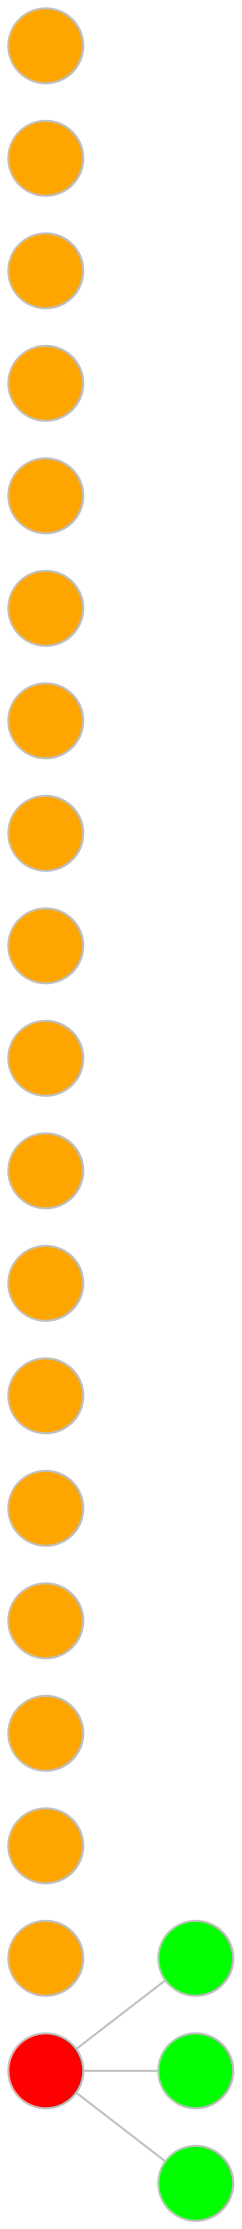 graph neato {
  graph [rankdir = LR]

  node [shape = circle,
        style = filled,
        color = grey,
        label = ""]

  node [fillcolor = red]
  a

  node [fillcolor = green]
  b c d

  node [fillcolor = orange]
  e f g h i j
  k l m n o p
  q r s t u v

  edge [color = grey]
  a -- {b c d}
}
